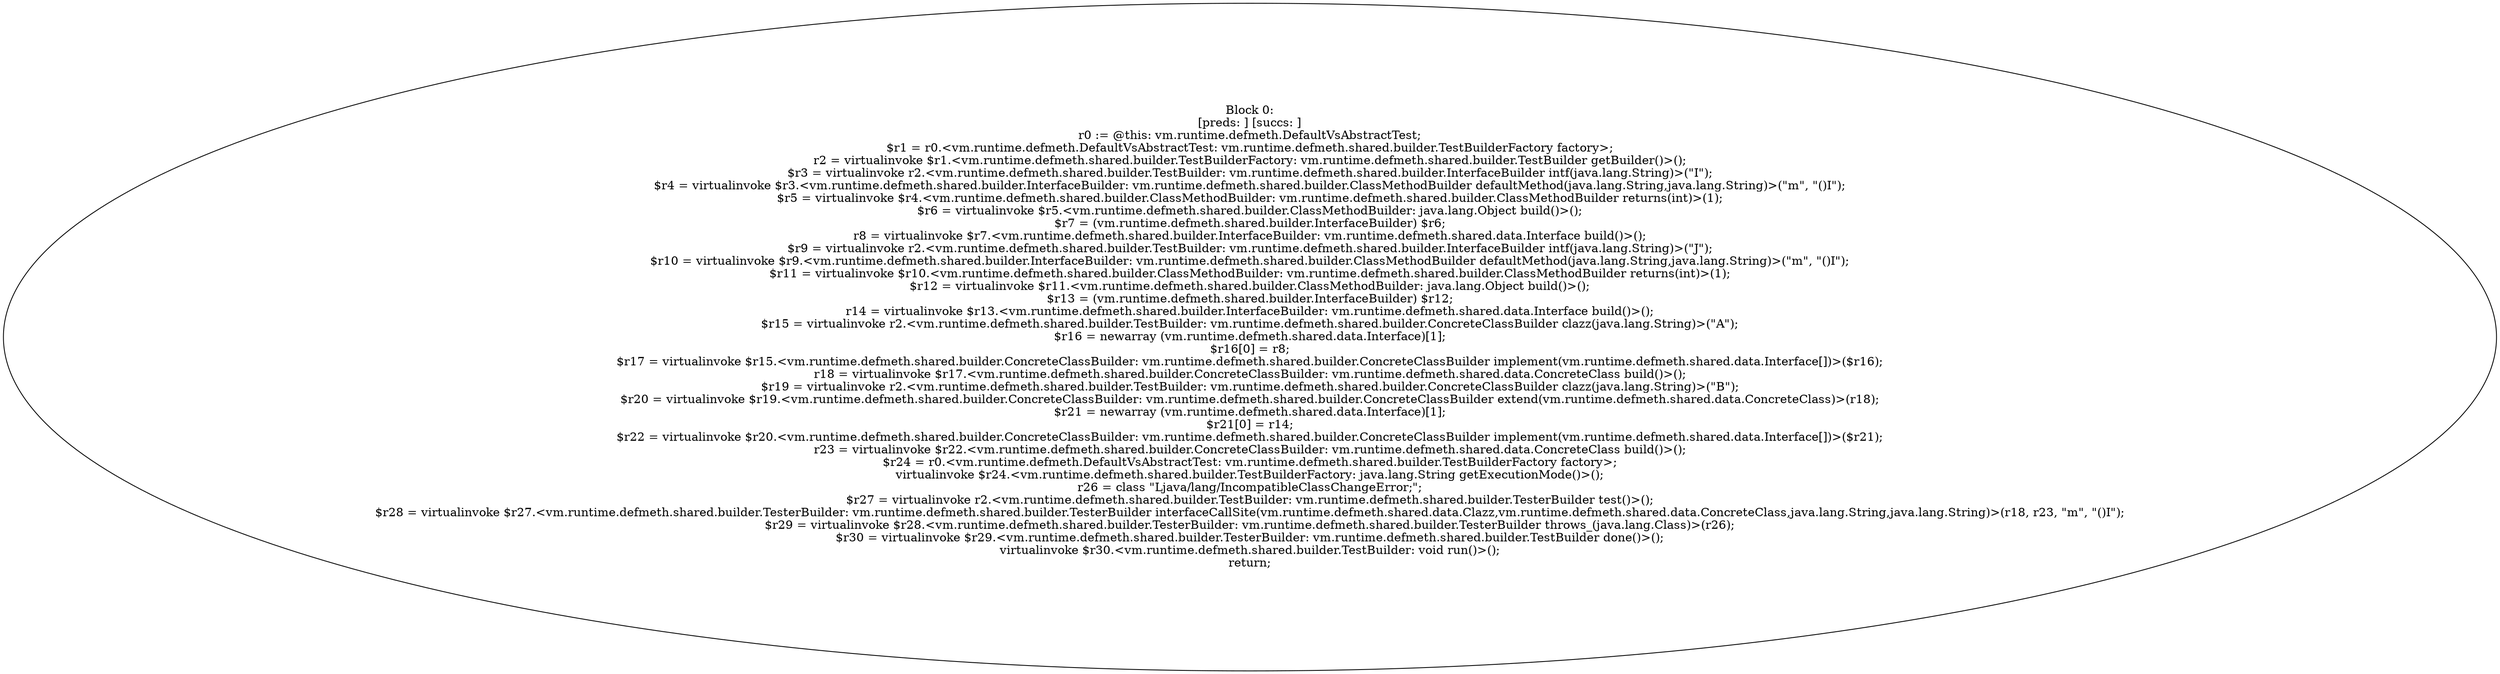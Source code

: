 digraph "unitGraph" {
    "Block 0:
[preds: ] [succs: ]
r0 := @this: vm.runtime.defmeth.DefaultVsAbstractTest;
$r1 = r0.<vm.runtime.defmeth.DefaultVsAbstractTest: vm.runtime.defmeth.shared.builder.TestBuilderFactory factory>;
r2 = virtualinvoke $r1.<vm.runtime.defmeth.shared.builder.TestBuilderFactory: vm.runtime.defmeth.shared.builder.TestBuilder getBuilder()>();
$r3 = virtualinvoke r2.<vm.runtime.defmeth.shared.builder.TestBuilder: vm.runtime.defmeth.shared.builder.InterfaceBuilder intf(java.lang.String)>(\"I\");
$r4 = virtualinvoke $r3.<vm.runtime.defmeth.shared.builder.InterfaceBuilder: vm.runtime.defmeth.shared.builder.ClassMethodBuilder defaultMethod(java.lang.String,java.lang.String)>(\"m\", \"()I\");
$r5 = virtualinvoke $r4.<vm.runtime.defmeth.shared.builder.ClassMethodBuilder: vm.runtime.defmeth.shared.builder.ClassMethodBuilder returns(int)>(1);
$r6 = virtualinvoke $r5.<vm.runtime.defmeth.shared.builder.ClassMethodBuilder: java.lang.Object build()>();
$r7 = (vm.runtime.defmeth.shared.builder.InterfaceBuilder) $r6;
r8 = virtualinvoke $r7.<vm.runtime.defmeth.shared.builder.InterfaceBuilder: vm.runtime.defmeth.shared.data.Interface build()>();
$r9 = virtualinvoke r2.<vm.runtime.defmeth.shared.builder.TestBuilder: vm.runtime.defmeth.shared.builder.InterfaceBuilder intf(java.lang.String)>(\"J\");
$r10 = virtualinvoke $r9.<vm.runtime.defmeth.shared.builder.InterfaceBuilder: vm.runtime.defmeth.shared.builder.ClassMethodBuilder defaultMethod(java.lang.String,java.lang.String)>(\"m\", \"()I\");
$r11 = virtualinvoke $r10.<vm.runtime.defmeth.shared.builder.ClassMethodBuilder: vm.runtime.defmeth.shared.builder.ClassMethodBuilder returns(int)>(1);
$r12 = virtualinvoke $r11.<vm.runtime.defmeth.shared.builder.ClassMethodBuilder: java.lang.Object build()>();
$r13 = (vm.runtime.defmeth.shared.builder.InterfaceBuilder) $r12;
r14 = virtualinvoke $r13.<vm.runtime.defmeth.shared.builder.InterfaceBuilder: vm.runtime.defmeth.shared.data.Interface build()>();
$r15 = virtualinvoke r2.<vm.runtime.defmeth.shared.builder.TestBuilder: vm.runtime.defmeth.shared.builder.ConcreteClassBuilder clazz(java.lang.String)>(\"A\");
$r16 = newarray (vm.runtime.defmeth.shared.data.Interface)[1];
$r16[0] = r8;
$r17 = virtualinvoke $r15.<vm.runtime.defmeth.shared.builder.ConcreteClassBuilder: vm.runtime.defmeth.shared.builder.ConcreteClassBuilder implement(vm.runtime.defmeth.shared.data.Interface[])>($r16);
r18 = virtualinvoke $r17.<vm.runtime.defmeth.shared.builder.ConcreteClassBuilder: vm.runtime.defmeth.shared.data.ConcreteClass build()>();
$r19 = virtualinvoke r2.<vm.runtime.defmeth.shared.builder.TestBuilder: vm.runtime.defmeth.shared.builder.ConcreteClassBuilder clazz(java.lang.String)>(\"B\");
$r20 = virtualinvoke $r19.<vm.runtime.defmeth.shared.builder.ConcreteClassBuilder: vm.runtime.defmeth.shared.builder.ConcreteClassBuilder extend(vm.runtime.defmeth.shared.data.ConcreteClass)>(r18);
$r21 = newarray (vm.runtime.defmeth.shared.data.Interface)[1];
$r21[0] = r14;
$r22 = virtualinvoke $r20.<vm.runtime.defmeth.shared.builder.ConcreteClassBuilder: vm.runtime.defmeth.shared.builder.ConcreteClassBuilder implement(vm.runtime.defmeth.shared.data.Interface[])>($r21);
r23 = virtualinvoke $r22.<vm.runtime.defmeth.shared.builder.ConcreteClassBuilder: vm.runtime.defmeth.shared.data.ConcreteClass build()>();
$r24 = r0.<vm.runtime.defmeth.DefaultVsAbstractTest: vm.runtime.defmeth.shared.builder.TestBuilderFactory factory>;
virtualinvoke $r24.<vm.runtime.defmeth.shared.builder.TestBuilderFactory: java.lang.String getExecutionMode()>();
r26 = class \"Ljava/lang/IncompatibleClassChangeError;\";
$r27 = virtualinvoke r2.<vm.runtime.defmeth.shared.builder.TestBuilder: vm.runtime.defmeth.shared.builder.TesterBuilder test()>();
$r28 = virtualinvoke $r27.<vm.runtime.defmeth.shared.builder.TesterBuilder: vm.runtime.defmeth.shared.builder.TesterBuilder interfaceCallSite(vm.runtime.defmeth.shared.data.Clazz,vm.runtime.defmeth.shared.data.ConcreteClass,java.lang.String,java.lang.String)>(r18, r23, \"m\", \"()I\");
$r29 = virtualinvoke $r28.<vm.runtime.defmeth.shared.builder.TesterBuilder: vm.runtime.defmeth.shared.builder.TesterBuilder throws_(java.lang.Class)>(r26);
$r30 = virtualinvoke $r29.<vm.runtime.defmeth.shared.builder.TesterBuilder: vm.runtime.defmeth.shared.builder.TestBuilder done()>();
virtualinvoke $r30.<vm.runtime.defmeth.shared.builder.TestBuilder: void run()>();
return;
"
}
